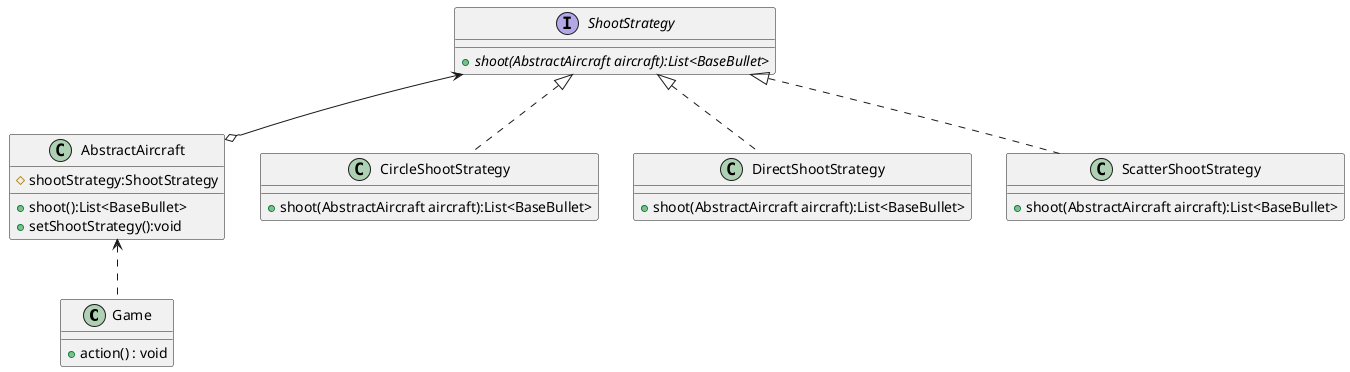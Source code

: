 @startuml
class Game{
    + action() : void
}
class AbstractAircraft{
    # shootStrategy:ShootStrategy
    + shoot():List<BaseBullet>
    + setShootStrategy():void
}
interface ShootStrategy{
    + {abstract} shoot(AbstractAircraft aircraft):List<BaseBullet>
}
class CircleShootStrategy{
    + shoot(AbstractAircraft aircraft):List<BaseBullet>
}
class DirectShootStrategy{
    + shoot(AbstractAircraft aircraft):List<BaseBullet>
}
class ScatterShootStrategy{
    + shoot(AbstractAircraft aircraft):List<BaseBullet>
}
AbstractAircraft <.. Game
ShootStrategy <--o AbstractAircraft
ShootStrategy <|.. CircleShootStrategy
ShootStrategy <|.. DirectShootStrategy
ShootStrategy <|.. ScatterShootStrategy
@enduml